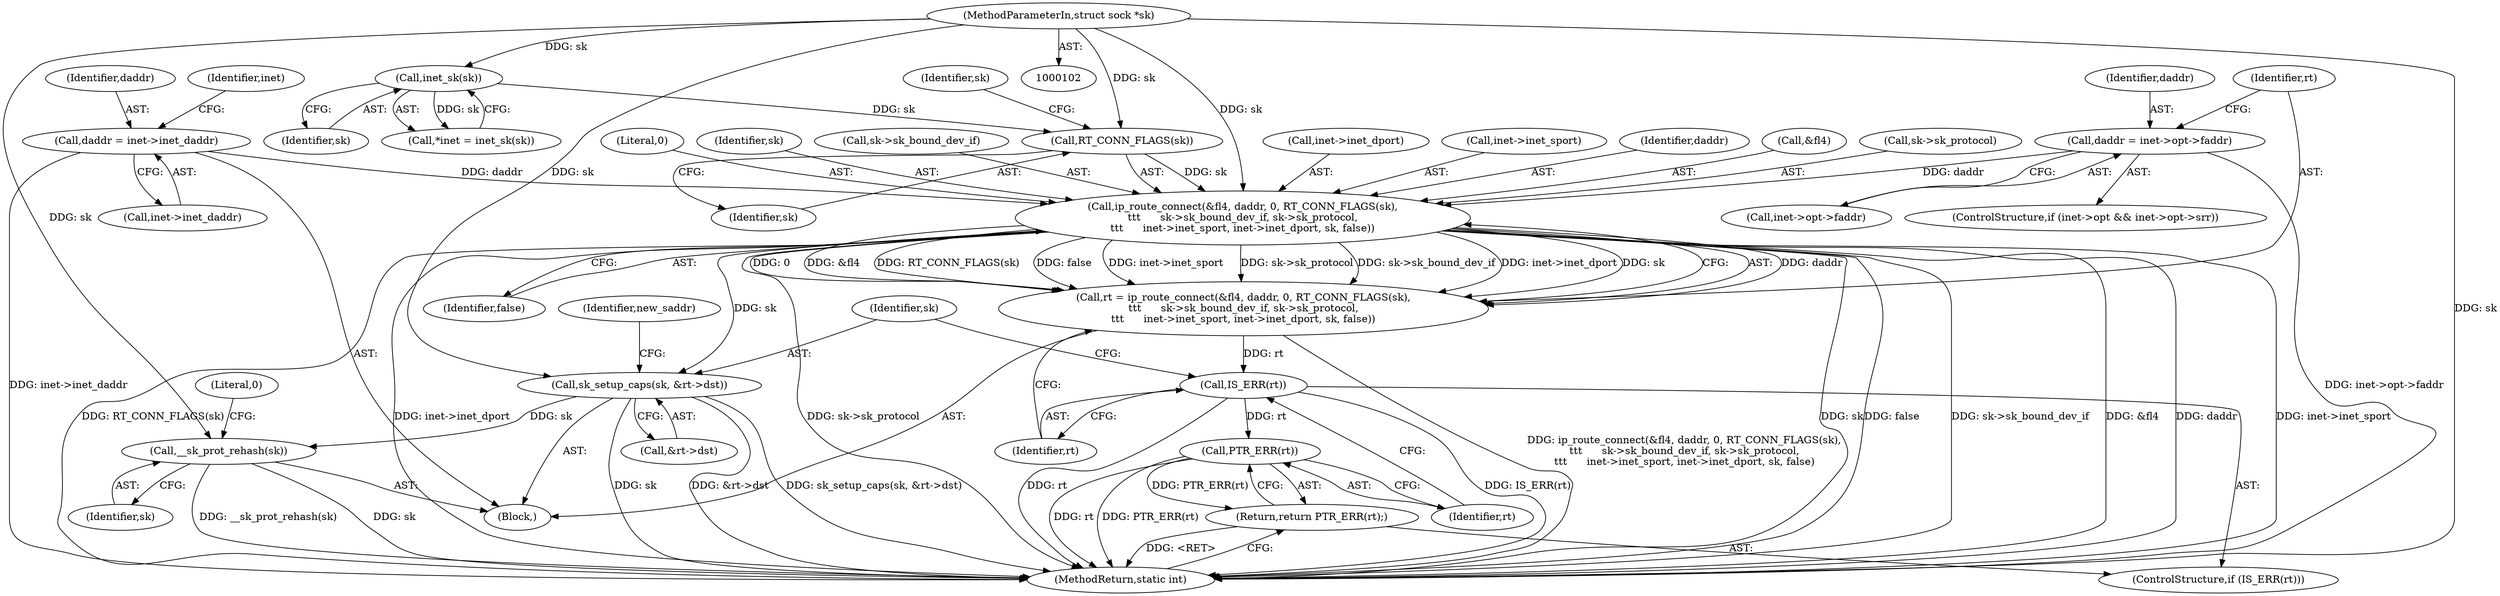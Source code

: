 digraph "1_linux_f6d8bd051c391c1c0458a30b2a7abcd939329259_3@API" {
"1000144" [label="(Call,ip_route_connect(&fl4, daddr, 0, RT_CONN_FLAGS(sk),\n\t\t\t      sk->sk_bound_dev_if, sk->sk_protocol,\n\t\t\t      inet->inet_sport, inet->inet_dport, sk, false))"];
"1000117" [label="(Call,daddr = inet->inet_daddr)"];
"1000135" [label="(Call,daddr = inet->opt->faddr)"];
"1000149" [label="(Call,RT_CONN_FLAGS(sk))"];
"1000108" [label="(Call,inet_sk(sk))"];
"1000103" [label="(MethodParameterIn,struct sock *sk)"];
"1000142" [label="(Call,rt = ip_route_connect(&fl4, daddr, 0, RT_CONN_FLAGS(sk),\n\t\t\t      sk->sk_bound_dev_if, sk->sk_protocol,\n\t\t\t      inet->inet_sport, inet->inet_dport, sk, false))"];
"1000166" [label="(Call,IS_ERR(rt))"];
"1000169" [label="(Call,PTR_ERR(rt))"];
"1000168" [label="(Return,return PTR_ERR(rt);)"];
"1000171" [label="(Call,sk_setup_caps(sk, &rt->dst))"];
"1000202" [label="(Call,__sk_prot_rehash(sk))"];
"1000151" [label="(Call,sk->sk_bound_dev_if)"];
"1000109" [label="(Identifier,sk)"];
"1000150" [label="(Identifier,sk)"];
"1000117" [label="(Call,daddr = inet->inet_daddr)"];
"1000154" [label="(Call,sk->sk_protocol)"];
"1000143" [label="(Identifier,rt)"];
"1000142" [label="(Call,rt = ip_route_connect(&fl4, daddr, 0, RT_CONN_FLAGS(sk),\n\t\t\t      sk->sk_bound_dev_if, sk->sk_protocol,\n\t\t\t      inet->inet_sport, inet->inet_dport, sk, false))"];
"1000118" [label="(Identifier,daddr)"];
"1000205" [label="(Literal,0)"];
"1000128" [label="(Identifier,inet)"];
"1000119" [label="(Call,inet->inet_daddr)"];
"1000206" [label="(MethodReturn,static int)"];
"1000160" [label="(Call,inet->inet_dport)"];
"1000169" [label="(Call,PTR_ERR(rt))"];
"1000136" [label="(Identifier,daddr)"];
"1000166" [label="(Call,IS_ERR(rt))"];
"1000144" [label="(Call,ip_route_connect(&fl4, daddr, 0, RT_CONN_FLAGS(sk),\n\t\t\t      sk->sk_bound_dev_if, sk->sk_protocol,\n\t\t\t      inet->inet_sport, inet->inet_dport, sk, false))"];
"1000103" [label="(MethodParameterIn,struct sock *sk)"];
"1000135" [label="(Call,daddr = inet->opt->faddr)"];
"1000203" [label="(Identifier,sk)"];
"1000165" [label="(ControlStructure,if (IS_ERR(rt)))"];
"1000137" [label="(Call,inet->opt->faddr)"];
"1000171" [label="(Call,sk_setup_caps(sk, &rt->dst))"];
"1000125" [label="(ControlStructure,if (inet->opt && inet->opt->srr))"];
"1000157" [label="(Call,inet->inet_sport)"];
"1000173" [label="(Call,&rt->dst)"];
"1000167" [label="(Identifier,rt)"];
"1000104" [label="(Block,)"];
"1000147" [label="(Identifier,daddr)"];
"1000145" [label="(Call,&fl4)"];
"1000152" [label="(Identifier,sk)"];
"1000170" [label="(Identifier,rt)"];
"1000178" [label="(Identifier,new_saddr)"];
"1000149" [label="(Call,RT_CONN_FLAGS(sk))"];
"1000108" [label="(Call,inet_sk(sk))"];
"1000106" [label="(Call,*inet = inet_sk(sk))"];
"1000168" [label="(Return,return PTR_ERR(rt);)"];
"1000202" [label="(Call,__sk_prot_rehash(sk))"];
"1000148" [label="(Literal,0)"];
"1000163" [label="(Identifier,sk)"];
"1000164" [label="(Identifier,false)"];
"1000172" [label="(Identifier,sk)"];
"1000144" -> "1000142"  [label="AST: "];
"1000144" -> "1000164"  [label="CFG: "];
"1000145" -> "1000144"  [label="AST: "];
"1000147" -> "1000144"  [label="AST: "];
"1000148" -> "1000144"  [label="AST: "];
"1000149" -> "1000144"  [label="AST: "];
"1000151" -> "1000144"  [label="AST: "];
"1000154" -> "1000144"  [label="AST: "];
"1000157" -> "1000144"  [label="AST: "];
"1000160" -> "1000144"  [label="AST: "];
"1000163" -> "1000144"  [label="AST: "];
"1000164" -> "1000144"  [label="AST: "];
"1000142" -> "1000144"  [label="CFG: "];
"1000144" -> "1000206"  [label="DDG: inet->inet_sport"];
"1000144" -> "1000206"  [label="DDG: RT_CONN_FLAGS(sk)"];
"1000144" -> "1000206"  [label="DDG: sk->sk_protocol"];
"1000144" -> "1000206"  [label="DDG: sk"];
"1000144" -> "1000206"  [label="DDG: false"];
"1000144" -> "1000206"  [label="DDG: sk->sk_bound_dev_if"];
"1000144" -> "1000206"  [label="DDG: inet->inet_dport"];
"1000144" -> "1000206"  [label="DDG: &fl4"];
"1000144" -> "1000206"  [label="DDG: daddr"];
"1000144" -> "1000142"  [label="DDG: daddr"];
"1000144" -> "1000142"  [label="DDG: 0"];
"1000144" -> "1000142"  [label="DDG: &fl4"];
"1000144" -> "1000142"  [label="DDG: RT_CONN_FLAGS(sk)"];
"1000144" -> "1000142"  [label="DDG: false"];
"1000144" -> "1000142"  [label="DDG: inet->inet_sport"];
"1000144" -> "1000142"  [label="DDG: sk->sk_protocol"];
"1000144" -> "1000142"  [label="DDG: sk->sk_bound_dev_if"];
"1000144" -> "1000142"  [label="DDG: inet->inet_dport"];
"1000144" -> "1000142"  [label="DDG: sk"];
"1000117" -> "1000144"  [label="DDG: daddr"];
"1000135" -> "1000144"  [label="DDG: daddr"];
"1000149" -> "1000144"  [label="DDG: sk"];
"1000103" -> "1000144"  [label="DDG: sk"];
"1000144" -> "1000171"  [label="DDG: sk"];
"1000117" -> "1000104"  [label="AST: "];
"1000117" -> "1000119"  [label="CFG: "];
"1000118" -> "1000117"  [label="AST: "];
"1000119" -> "1000117"  [label="AST: "];
"1000128" -> "1000117"  [label="CFG: "];
"1000117" -> "1000206"  [label="DDG: inet->inet_daddr"];
"1000135" -> "1000125"  [label="AST: "];
"1000135" -> "1000137"  [label="CFG: "];
"1000136" -> "1000135"  [label="AST: "];
"1000137" -> "1000135"  [label="AST: "];
"1000143" -> "1000135"  [label="CFG: "];
"1000135" -> "1000206"  [label="DDG: inet->opt->faddr"];
"1000149" -> "1000150"  [label="CFG: "];
"1000150" -> "1000149"  [label="AST: "];
"1000152" -> "1000149"  [label="CFG: "];
"1000108" -> "1000149"  [label="DDG: sk"];
"1000103" -> "1000149"  [label="DDG: sk"];
"1000108" -> "1000106"  [label="AST: "];
"1000108" -> "1000109"  [label="CFG: "];
"1000109" -> "1000108"  [label="AST: "];
"1000106" -> "1000108"  [label="CFG: "];
"1000108" -> "1000106"  [label="DDG: sk"];
"1000103" -> "1000108"  [label="DDG: sk"];
"1000103" -> "1000102"  [label="AST: "];
"1000103" -> "1000206"  [label="DDG: sk"];
"1000103" -> "1000171"  [label="DDG: sk"];
"1000103" -> "1000202"  [label="DDG: sk"];
"1000142" -> "1000104"  [label="AST: "];
"1000143" -> "1000142"  [label="AST: "];
"1000167" -> "1000142"  [label="CFG: "];
"1000142" -> "1000206"  [label="DDG: ip_route_connect(&fl4, daddr, 0, RT_CONN_FLAGS(sk),\n\t\t\t      sk->sk_bound_dev_if, sk->sk_protocol,\n\t\t\t      inet->inet_sport, inet->inet_dport, sk, false)"];
"1000142" -> "1000166"  [label="DDG: rt"];
"1000166" -> "1000165"  [label="AST: "];
"1000166" -> "1000167"  [label="CFG: "];
"1000167" -> "1000166"  [label="AST: "];
"1000170" -> "1000166"  [label="CFG: "];
"1000172" -> "1000166"  [label="CFG: "];
"1000166" -> "1000206"  [label="DDG: IS_ERR(rt)"];
"1000166" -> "1000206"  [label="DDG: rt"];
"1000166" -> "1000169"  [label="DDG: rt"];
"1000169" -> "1000168"  [label="AST: "];
"1000169" -> "1000170"  [label="CFG: "];
"1000170" -> "1000169"  [label="AST: "];
"1000168" -> "1000169"  [label="CFG: "];
"1000169" -> "1000206"  [label="DDG: PTR_ERR(rt)"];
"1000169" -> "1000206"  [label="DDG: rt"];
"1000169" -> "1000168"  [label="DDG: PTR_ERR(rt)"];
"1000168" -> "1000165"  [label="AST: "];
"1000206" -> "1000168"  [label="CFG: "];
"1000168" -> "1000206"  [label="DDG: <RET>"];
"1000171" -> "1000104"  [label="AST: "];
"1000171" -> "1000173"  [label="CFG: "];
"1000172" -> "1000171"  [label="AST: "];
"1000173" -> "1000171"  [label="AST: "];
"1000178" -> "1000171"  [label="CFG: "];
"1000171" -> "1000206"  [label="DDG: sk"];
"1000171" -> "1000206"  [label="DDG: &rt->dst"];
"1000171" -> "1000206"  [label="DDG: sk_setup_caps(sk, &rt->dst)"];
"1000171" -> "1000202"  [label="DDG: sk"];
"1000202" -> "1000104"  [label="AST: "];
"1000202" -> "1000203"  [label="CFG: "];
"1000203" -> "1000202"  [label="AST: "];
"1000205" -> "1000202"  [label="CFG: "];
"1000202" -> "1000206"  [label="DDG: sk"];
"1000202" -> "1000206"  [label="DDG: __sk_prot_rehash(sk)"];
}
